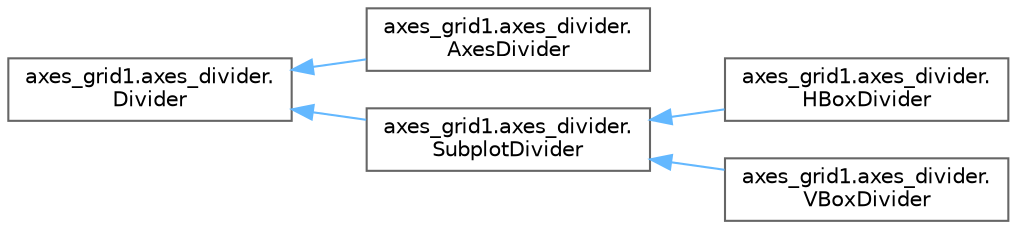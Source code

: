 digraph "Graphical Class Hierarchy"
{
 // LATEX_PDF_SIZE
  bgcolor="transparent";
  edge [fontname=Helvetica,fontsize=10,labelfontname=Helvetica,labelfontsize=10];
  node [fontname=Helvetica,fontsize=10,shape=box,height=0.2,width=0.4];
  rankdir="LR";
  Node0 [id="Node000000",label="axes_grid1.axes_divider.\lDivider",height=0.2,width=0.4,color="grey40", fillcolor="white", style="filled",URL="$d0/d9e/classaxes__grid1_1_1axes__divider_1_1Divider.html",tooltip=" "];
  Node0 -> Node1 [id="edge3240_Node000000_Node000001",dir="back",color="steelblue1",style="solid",tooltip=" "];
  Node1 [id="Node000001",label="axes_grid1.axes_divider.\lAxesDivider",height=0.2,width=0.4,color="grey40", fillcolor="white", style="filled",URL="$d3/d2b/classaxes__grid1_1_1axes__divider_1_1AxesDivider.html",tooltip=" "];
  Node0 -> Node2 [id="edge3241_Node000000_Node000002",dir="back",color="steelblue1",style="solid",tooltip=" "];
  Node2 [id="Node000002",label="axes_grid1.axes_divider.\lSubplotDivider",height=0.2,width=0.4,color="grey40", fillcolor="white", style="filled",URL="$d3/dd5/classaxes__grid1_1_1axes__divider_1_1SubplotDivider.html",tooltip=" "];
  Node2 -> Node3 [id="edge3242_Node000002_Node000003",dir="back",color="steelblue1",style="solid",tooltip=" "];
  Node3 [id="Node000003",label="axes_grid1.axes_divider.\lHBoxDivider",height=0.2,width=0.4,color="grey40", fillcolor="white", style="filled",URL="$d2/dab/classaxes__grid1_1_1axes__divider_1_1HBoxDivider.html",tooltip=" "];
  Node2 -> Node4 [id="edge3243_Node000002_Node000004",dir="back",color="steelblue1",style="solid",tooltip=" "];
  Node4 [id="Node000004",label="axes_grid1.axes_divider.\lVBoxDivider",height=0.2,width=0.4,color="grey40", fillcolor="white", style="filled",URL="$dc/d45/classaxes__grid1_1_1axes__divider_1_1VBoxDivider.html",tooltip=" "];
}
